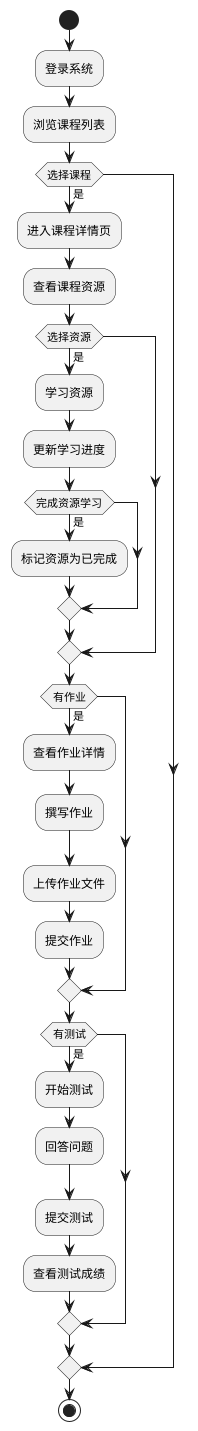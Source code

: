 @startuml
start
:登录系统;
:浏览课程列表;
if (选择课程) then (是)
    :进入课程详情页;
    :查看课程资源;
    if (选择资源) then (是)
        :学习资源;
        :更新学习进度;
        if (完成资源学习) then (是)
            :标记资源为已完成;
        endif
    endif
    if (有作业) then (是)
        :查看作业详情;
        :撰写作业;
        :上传作业文件;
        :提交作业;
    endif
    if (有测试) then (是)
        :开始测试;
        :回答问题;
        :提交测试;
        :查看测试成绩;
    endif
endif
stop

@enduml
